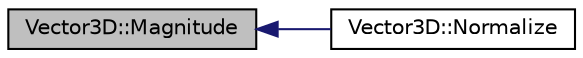 digraph G
{
  edge [fontname="Helvetica",fontsize="10",labelfontname="Helvetica",labelfontsize="10"];
  node [fontname="Helvetica",fontsize="10",shape=record];
  rankdir="LR";
  Node1 [label="Vector3D::Magnitude",height=0.2,width=0.4,color="black", fillcolor="grey75", style="filled" fontcolor="black"];
  Node1 -> Node2 [dir="back",color="midnightblue",fontsize="10",style="solid",fontname="Helvetica"];
  Node2 [label="Vector3D::Normalize",height=0.2,width=0.4,color="black", fillcolor="white", style="filled",URL="$class_vector3_d.html#aa326dab60b65f4306acbca7c7275eba7",tooltip="Normalizes the vector."];
}
